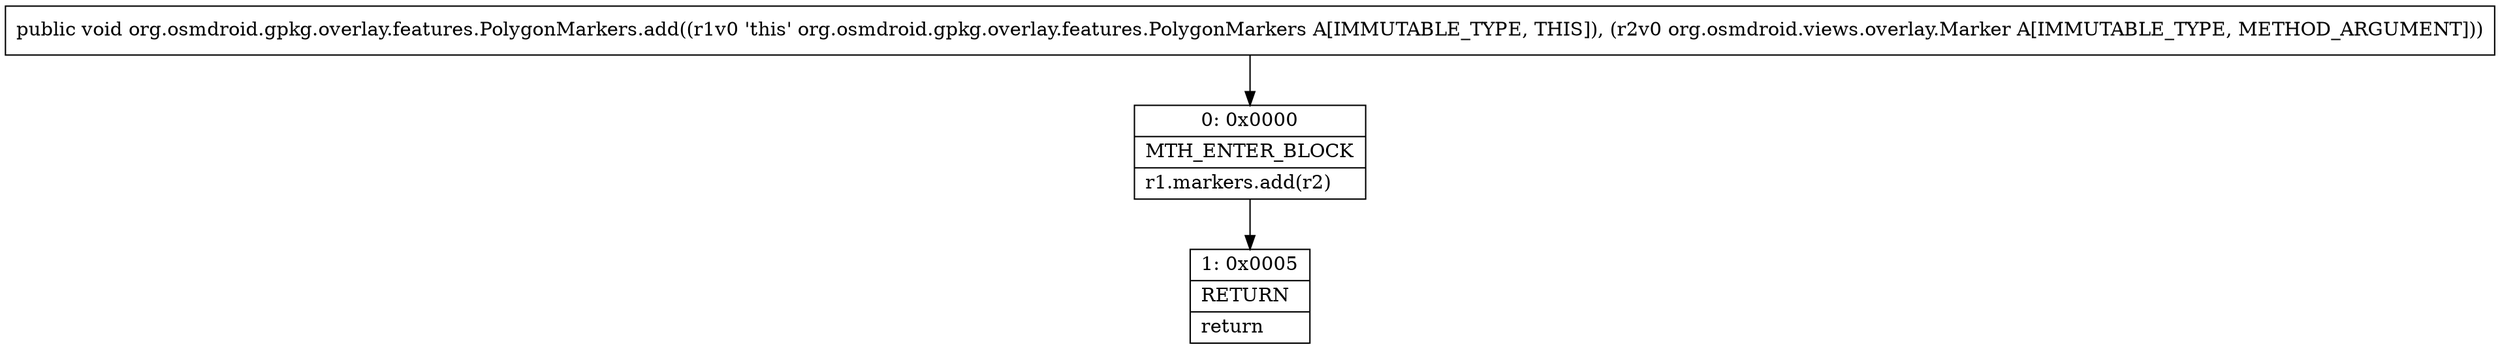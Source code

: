 digraph "CFG fororg.osmdroid.gpkg.overlay.features.PolygonMarkers.add(Lorg\/osmdroid\/views\/overlay\/Marker;)V" {
Node_0 [shape=record,label="{0\:\ 0x0000|MTH_ENTER_BLOCK\l|r1.markers.add(r2)\l}"];
Node_1 [shape=record,label="{1\:\ 0x0005|RETURN\l|return\l}"];
MethodNode[shape=record,label="{public void org.osmdroid.gpkg.overlay.features.PolygonMarkers.add((r1v0 'this' org.osmdroid.gpkg.overlay.features.PolygonMarkers A[IMMUTABLE_TYPE, THIS]), (r2v0 org.osmdroid.views.overlay.Marker A[IMMUTABLE_TYPE, METHOD_ARGUMENT])) }"];
MethodNode -> Node_0;
Node_0 -> Node_1;
}

